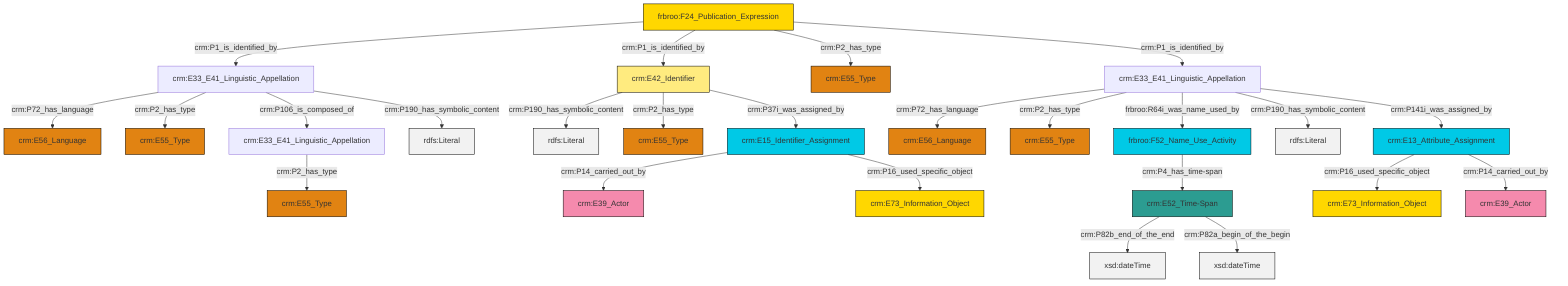 graph TD
classDef Literal fill:#f2f2f2,stroke:#000000;
classDef CRM_Entity fill:#FFFFFF,stroke:#000000;
classDef Temporal_Entity fill:#00C9E6, stroke:#000000;
classDef Type fill:#E18312, stroke:#000000;
classDef Time-Span fill:#2C9C91, stroke:#000000;
classDef Appellation fill:#FFEB7F, stroke:#000000;
classDef Place fill:#008836, stroke:#000000;
classDef Persistent_Item fill:#B266B2, stroke:#000000;
classDef Conceptual_Object fill:#FFD700, stroke:#000000;
classDef Physical_Thing fill:#D2B48C, stroke:#000000;
classDef Actor fill:#f58aad, stroke:#000000;
classDef PC_Classes fill:#4ce600, stroke:#000000;
classDef Multi fill:#cccccc,stroke:#000000;

4["crm:E33_E41_Linguistic_Appellation"]:::Default -->|crm:P72_has_language| 5["crm:E56_Language"]:::Type
0["crm:E15_Identifier_Assignment"]:::Temporal_Entity -->|crm:P14_carried_out_by| 8["crm:E39_Actor"]:::Actor
9["frbroo:F24_Publication_Expression"]:::Conceptual_Object -->|crm:P1_is_identified_by| 4["crm:E33_E41_Linguistic_Appellation"]:::Default
10["crm:E52_Time-Span"]:::Time-Span -->|crm:P82b_end_of_the_end| 11[xsd:dateTime]:::Literal
9["frbroo:F24_Publication_Expression"]:::Conceptual_Object -->|crm:P1_is_identified_by| 16["crm:E42_Identifier"]:::Appellation
18["crm:E33_E41_Linguistic_Appellation"]:::Default -->|crm:P2_has_type| 19["crm:E55_Type"]:::Type
20["crm:E13_Attribute_Assignment"]:::Temporal_Entity -->|crm:P16_used_specific_object| 22["crm:E73_Information_Object"]:::Conceptual_Object
24["crm:E33_E41_Linguistic_Appellation"]:::Default -->|crm:P72_has_language| 2["crm:E56_Language"]:::Type
9["frbroo:F24_Publication_Expression"]:::Conceptual_Object -->|crm:P2_has_type| 26["crm:E55_Type"]:::Type
10["crm:E52_Time-Span"]:::Time-Span -->|crm:P82a_begin_of_the_begin| 28[xsd:dateTime]:::Literal
29["frbroo:F52_Name_Use_Activity"]:::Temporal_Entity -->|crm:P4_has_time-span| 10["crm:E52_Time-Span"]:::Time-Span
4["crm:E33_E41_Linguistic_Appellation"]:::Default -->|crm:P2_has_type| 6["crm:E55_Type"]:::Type
24["crm:E33_E41_Linguistic_Appellation"]:::Default -->|crm:P2_has_type| 30["crm:E55_Type"]:::Type
16["crm:E42_Identifier"]:::Appellation -->|crm:P190_has_symbolic_content| 31[rdfs:Literal]:::Literal
24["crm:E33_E41_Linguistic_Appellation"]:::Default -->|frbroo:R64i_was_name_used_by| 29["frbroo:F52_Name_Use_Activity"]:::Temporal_Entity
9["frbroo:F24_Publication_Expression"]:::Conceptual_Object -->|crm:P1_is_identified_by| 24["crm:E33_E41_Linguistic_Appellation"]:::Default
24["crm:E33_E41_Linguistic_Appellation"]:::Default -->|crm:P190_has_symbolic_content| 35[rdfs:Literal]:::Literal
16["crm:E42_Identifier"]:::Appellation -->|crm:P2_has_type| 12["crm:E55_Type"]:::Type
4["crm:E33_E41_Linguistic_Appellation"]:::Default -->|crm:P106_is_composed_of| 18["crm:E33_E41_Linguistic_Appellation"]:::Default
0["crm:E15_Identifier_Assignment"]:::Temporal_Entity -->|crm:P16_used_specific_object| 36["crm:E73_Information_Object"]:::Conceptual_Object
24["crm:E33_E41_Linguistic_Appellation"]:::Default -->|crm:P141i_was_assigned_by| 20["crm:E13_Attribute_Assignment"]:::Temporal_Entity
4["crm:E33_E41_Linguistic_Appellation"]:::Default -->|crm:P190_has_symbolic_content| 42[rdfs:Literal]:::Literal
20["crm:E13_Attribute_Assignment"]:::Temporal_Entity -->|crm:P14_carried_out_by| 14["crm:E39_Actor"]:::Actor
16["crm:E42_Identifier"]:::Appellation -->|crm:P37i_was_assigned_by| 0["crm:E15_Identifier_Assignment"]:::Temporal_Entity